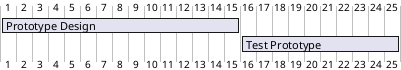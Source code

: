 @startgantt
[Prototype Design] lasts 15 days
[Test Prototype] lasts 10 days

[Prototype Design] starts D+0
[Test Prototype] starts D+15
@endgantt